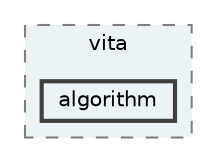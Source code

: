 digraph "inc/vita/algorithm"
{
 // LATEX_PDF_SIZE
  bgcolor="transparent";
  edge [fontname=Helvetica,fontsize=10,labelfontname=Helvetica,labelfontsize=10];
  node [fontname=Helvetica,fontsize=10,shape=box,height=0.2,width=0.4];
  compound=true
  subgraph clusterdir_d3b70d838b3edc6cd94e00f363b2919c {
    graph [ bgcolor="#ecf3f7", pencolor="grey50", label="vita", fontname=Helvetica,fontsize=10 style="filled,dashed", URL="dir_d3b70d838b3edc6cd94e00f363b2919c.html",tooltip=""]
  dir_904131c4f6065a1b7a2a8e55d843a8b5 [label="algorithm", fillcolor="#ecf3f7", color="grey25", style="filled,bold", URL="dir_904131c4f6065a1b7a2a8e55d843a8b5.html",tooltip=""];
  }
}
